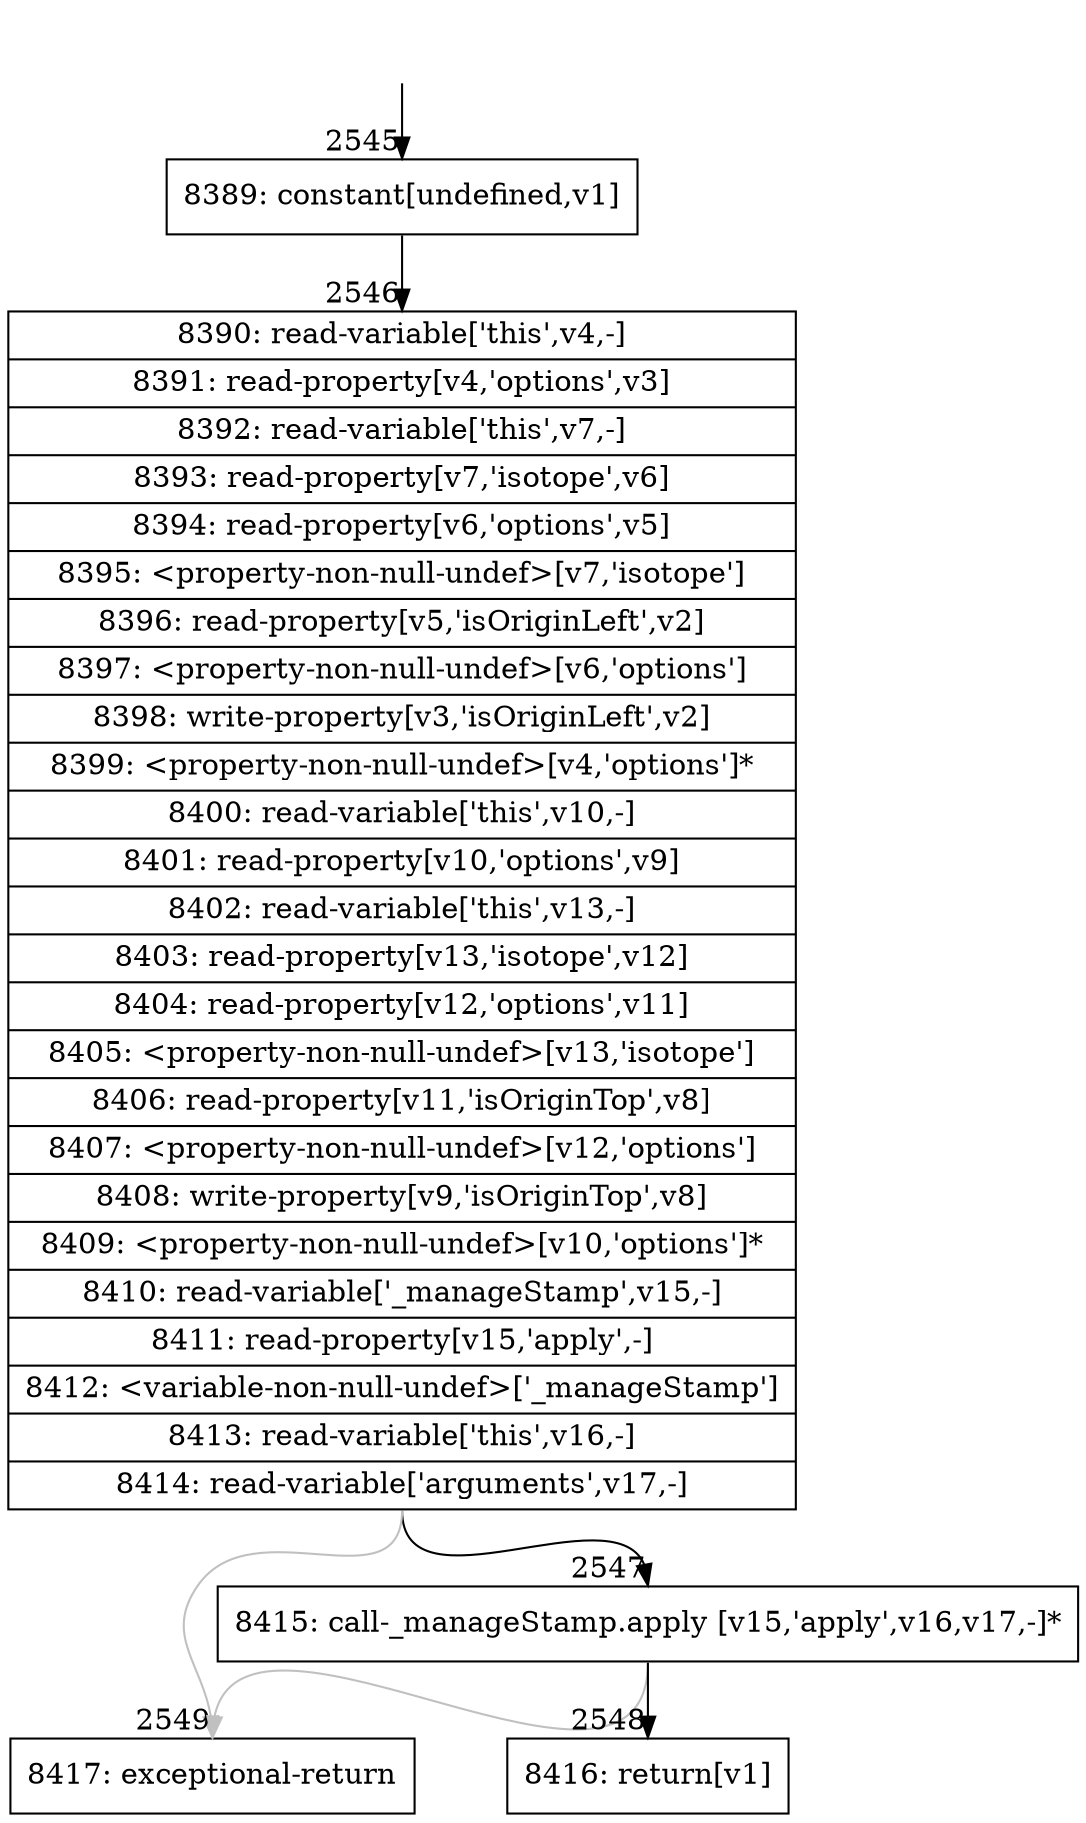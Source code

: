digraph {
rankdir="TD"
BB_entry233[shape=none,label=""];
BB_entry233 -> BB2545 [tailport=s, headport=n, headlabel="    2545"]
BB2545 [shape=record label="{8389: constant[undefined,v1]}" ] 
BB2545 -> BB2546 [tailport=s, headport=n, headlabel="      2546"]
BB2546 [shape=record label="{8390: read-variable['this',v4,-]|8391: read-property[v4,'options',v3]|8392: read-variable['this',v7,-]|8393: read-property[v7,'isotope',v6]|8394: read-property[v6,'options',v5]|8395: \<property-non-null-undef\>[v7,'isotope']|8396: read-property[v5,'isOriginLeft',v2]|8397: \<property-non-null-undef\>[v6,'options']|8398: write-property[v3,'isOriginLeft',v2]|8399: \<property-non-null-undef\>[v4,'options']*|8400: read-variable['this',v10,-]|8401: read-property[v10,'options',v9]|8402: read-variable['this',v13,-]|8403: read-property[v13,'isotope',v12]|8404: read-property[v12,'options',v11]|8405: \<property-non-null-undef\>[v13,'isotope']|8406: read-property[v11,'isOriginTop',v8]|8407: \<property-non-null-undef\>[v12,'options']|8408: write-property[v9,'isOriginTop',v8]|8409: \<property-non-null-undef\>[v10,'options']*|8410: read-variable['_manageStamp',v15,-]|8411: read-property[v15,'apply',-]|8412: \<variable-non-null-undef\>['_manageStamp']|8413: read-variable['this',v16,-]|8414: read-variable['arguments',v17,-]}" ] 
BB2546 -> BB2547 [tailport=s, headport=n, headlabel="      2547"]
BB2546 -> BB2549 [tailport=s, headport=n, color=gray, headlabel="      2549"]
BB2547 [shape=record label="{8415: call-_manageStamp.apply [v15,'apply',v16,v17,-]*}" ] 
BB2547 -> BB2548 [tailport=s, headport=n, headlabel="      2548"]
BB2547 -> BB2549 [tailport=s, headport=n, color=gray]
BB2548 [shape=record label="{8416: return[v1]}" ] 
BB2549 [shape=record label="{8417: exceptional-return}" ] 
//#$~ 3504
}

